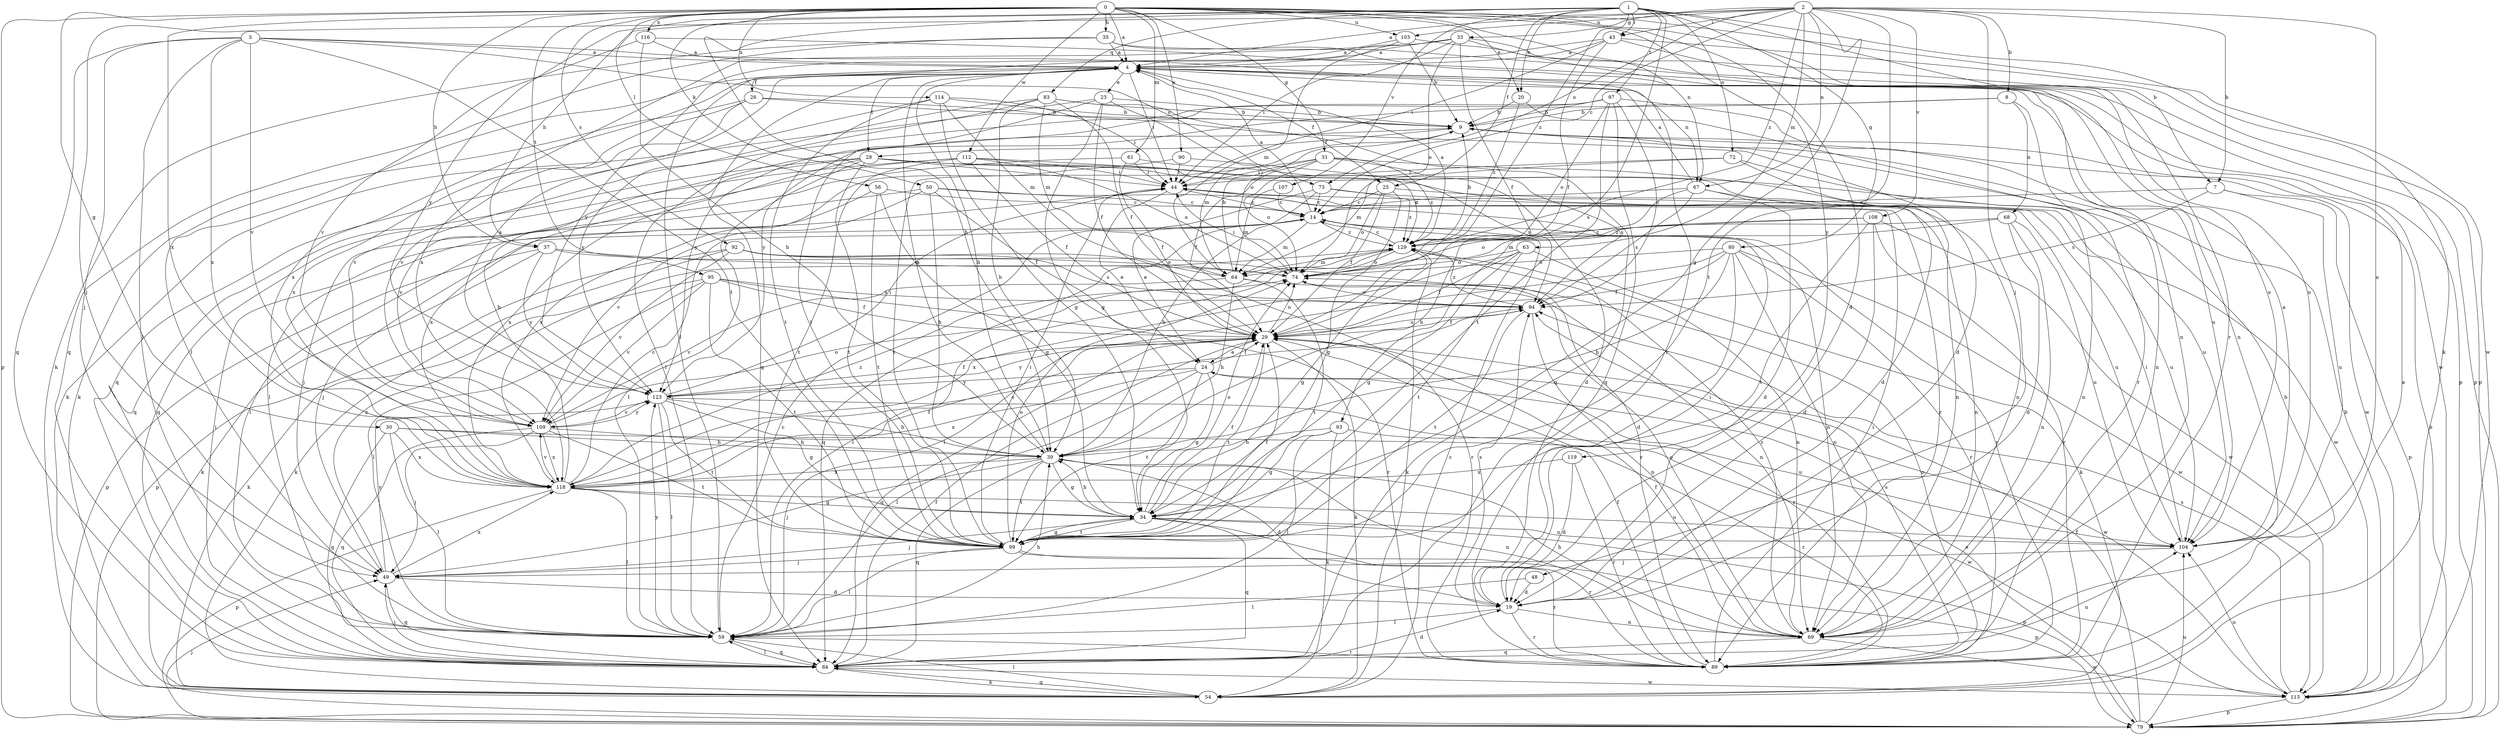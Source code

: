 strict digraph  {
0;
1;
2;
3;
4;
7;
8;
9;
14;
19;
20;
23;
24;
25;
26;
28;
29;
30;
31;
33;
34;
35;
37;
39;
43;
44;
48;
49;
50;
54;
56;
59;
61;
63;
64;
67;
68;
69;
72;
73;
74;
79;
80;
83;
84;
89;
90;
92;
93;
94;
95;
97;
99;
103;
104;
107;
108;
109;
112;
113;
114;
116;
118;
119;
123;
129;
0 -> 4  [label=a];
0 -> 19  [label=d];
0 -> 20  [label=e];
0 -> 30  [label=g];
0 -> 31  [label=g];
0 -> 35  [label=h];
0 -> 37  [label=h];
0 -> 50  [label=k];
0 -> 56  [label=l];
0 -> 61  [label=m];
0 -> 67  [label=n];
0 -> 79  [label=p];
0 -> 89  [label=r];
0 -> 90  [label=s];
0 -> 92  [label=s];
0 -> 95  [label=t];
0 -> 103  [label=u];
0 -> 112  [label=w];
0 -> 113  [label=w];
0 -> 114  [label=x];
0 -> 116  [label=x];
0 -> 118  [label=x];
0 -> 119  [label=y];
1 -> 7  [label=b];
1 -> 20  [label=e];
1 -> 25  [label=f];
1 -> 37  [label=h];
1 -> 39  [label=h];
1 -> 43  [label=i];
1 -> 54  [label=k];
1 -> 72  [label=o];
1 -> 80  [label=q];
1 -> 83  [label=q];
1 -> 93  [label=s];
1 -> 97  [label=t];
1 -> 107  [label=v];
1 -> 123  [label=y];
1 -> 129  [label=z];
2 -> 4  [label=a];
2 -> 7  [label=b];
2 -> 8  [label=b];
2 -> 14  [label=c];
2 -> 33  [label=g];
2 -> 34  [label=g];
2 -> 43  [label=i];
2 -> 48  [label=j];
2 -> 49  [label=j];
2 -> 63  [label=m];
2 -> 67  [label=n];
2 -> 73  [label=o];
2 -> 99  [label=t];
2 -> 103  [label=u];
2 -> 104  [label=u];
2 -> 108  [label=v];
2 -> 129  [label=z];
3 -> 4  [label=a];
3 -> 49  [label=j];
3 -> 59  [label=l];
3 -> 73  [label=o];
3 -> 84  [label=q];
3 -> 89  [label=r];
3 -> 99  [label=t];
3 -> 109  [label=v];
3 -> 118  [label=x];
4 -> 23  [label=e];
4 -> 25  [label=f];
4 -> 26  [label=f];
4 -> 28  [label=f];
4 -> 39  [label=h];
4 -> 44  [label=i];
4 -> 59  [label=l];
4 -> 67  [label=n];
4 -> 84  [label=q];
4 -> 118  [label=x];
7 -> 14  [label=c];
7 -> 79  [label=p];
7 -> 94  [label=s];
7 -> 104  [label=u];
8 -> 9  [label=b];
8 -> 68  [label=n];
8 -> 69  [label=n];
8 -> 123  [label=y];
9 -> 28  [label=f];
9 -> 64  [label=m];
9 -> 113  [label=w];
14 -> 4  [label=a];
14 -> 49  [label=j];
14 -> 64  [label=m];
14 -> 69  [label=n];
14 -> 84  [label=q];
14 -> 89  [label=r];
14 -> 129  [label=z];
19 -> 44  [label=i];
19 -> 59  [label=l];
19 -> 69  [label=n];
19 -> 89  [label=r];
19 -> 94  [label=s];
20 -> 9  [label=b];
20 -> 89  [label=r];
20 -> 129  [label=z];
23 -> 9  [label=b];
23 -> 29  [label=f];
23 -> 34  [label=g];
23 -> 54  [label=k];
23 -> 74  [label=o];
23 -> 99  [label=t];
24 -> 29  [label=f];
24 -> 34  [label=g];
24 -> 59  [label=l];
24 -> 99  [label=t];
24 -> 113  [label=w];
24 -> 118  [label=x];
24 -> 123  [label=y];
25 -> 14  [label=c];
25 -> 29  [label=f];
25 -> 34  [label=g];
25 -> 74  [label=o];
25 -> 113  [label=w];
26 -> 9  [label=b];
26 -> 19  [label=d];
26 -> 54  [label=k];
26 -> 109  [label=v];
26 -> 118  [label=x];
28 -> 44  [label=i];
28 -> 59  [label=l];
28 -> 69  [label=n];
28 -> 84  [label=q];
28 -> 89  [label=r];
28 -> 99  [label=t];
28 -> 104  [label=u];
28 -> 109  [label=v];
28 -> 118  [label=x];
29 -> 24  [label=e];
29 -> 54  [label=k];
29 -> 74  [label=o];
29 -> 84  [label=q];
29 -> 89  [label=r];
29 -> 94  [label=s];
29 -> 99  [label=t];
29 -> 123  [label=y];
30 -> 39  [label=h];
30 -> 59  [label=l];
30 -> 84  [label=q];
30 -> 113  [label=w];
30 -> 118  [label=x];
31 -> 29  [label=f];
31 -> 44  [label=i];
31 -> 69  [label=n];
31 -> 74  [label=o];
31 -> 94  [label=s];
31 -> 99  [label=t];
31 -> 129  [label=z];
33 -> 4  [label=a];
33 -> 29  [label=f];
33 -> 44  [label=i];
33 -> 69  [label=n];
33 -> 74  [label=o];
33 -> 79  [label=p];
33 -> 118  [label=x];
33 -> 123  [label=y];
34 -> 29  [label=f];
34 -> 39  [label=h];
34 -> 49  [label=j];
34 -> 74  [label=o];
34 -> 79  [label=p];
34 -> 84  [label=q];
34 -> 89  [label=r];
34 -> 99  [label=t];
34 -> 104  [label=u];
35 -> 4  [label=a];
35 -> 54  [label=k];
35 -> 69  [label=n];
35 -> 84  [label=q];
35 -> 113  [label=w];
37 -> 54  [label=k];
37 -> 74  [label=o];
37 -> 79  [label=p];
37 -> 89  [label=r];
37 -> 123  [label=y];
39 -> 4  [label=a];
39 -> 19  [label=d];
39 -> 34  [label=g];
39 -> 49  [label=j];
39 -> 69  [label=n];
39 -> 84  [label=q];
39 -> 99  [label=t];
39 -> 118  [label=x];
43 -> 4  [label=a];
43 -> 29  [label=f];
43 -> 44  [label=i];
43 -> 59  [label=l];
43 -> 79  [label=p];
43 -> 104  [label=u];
44 -> 14  [label=c];
44 -> 24  [label=e];
48 -> 19  [label=d];
48 -> 59  [label=l];
49 -> 19  [label=d];
49 -> 84  [label=q];
49 -> 118  [label=x];
49 -> 123  [label=y];
49 -> 129  [label=z];
50 -> 14  [label=c];
50 -> 29  [label=f];
50 -> 39  [label=h];
50 -> 49  [label=j];
50 -> 104  [label=u];
50 -> 109  [label=v];
54 -> 4  [label=a];
54 -> 14  [label=c];
54 -> 59  [label=l];
54 -> 84  [label=q];
56 -> 14  [label=c];
56 -> 34  [label=g];
56 -> 59  [label=l];
56 -> 99  [label=t];
59 -> 14  [label=c];
59 -> 39  [label=h];
59 -> 84  [label=q];
59 -> 89  [label=r];
59 -> 123  [label=y];
61 -> 29  [label=f];
61 -> 44  [label=i];
61 -> 59  [label=l];
61 -> 129  [label=z];
63 -> 29  [label=f];
63 -> 34  [label=g];
63 -> 54  [label=k];
63 -> 74  [label=o];
63 -> 99  [label=t];
63 -> 118  [label=x];
64 -> 9  [label=b];
64 -> 39  [label=h];
64 -> 69  [label=n];
64 -> 99  [label=t];
64 -> 109  [label=v];
67 -> 4  [label=a];
67 -> 14  [label=c];
67 -> 19  [label=d];
67 -> 39  [label=h];
67 -> 69  [label=n];
67 -> 94  [label=s];
68 -> 19  [label=d];
68 -> 64  [label=m];
68 -> 69  [label=n];
68 -> 104  [label=u];
68 -> 129  [label=z];
69 -> 29  [label=f];
69 -> 39  [label=h];
69 -> 74  [label=o];
69 -> 84  [label=q];
69 -> 113  [label=w];
69 -> 129  [label=z];
72 -> 19  [label=d];
72 -> 44  [label=i];
72 -> 64  [label=m];
72 -> 69  [label=n];
73 -> 14  [label=c];
73 -> 24  [label=e];
73 -> 39  [label=h];
73 -> 104  [label=u];
73 -> 129  [label=z];
74 -> 44  [label=i];
74 -> 94  [label=s];
79 -> 9  [label=b];
79 -> 24  [label=e];
79 -> 29  [label=f];
79 -> 49  [label=j];
79 -> 104  [label=u];
80 -> 19  [label=d];
80 -> 29  [label=f];
80 -> 39  [label=h];
80 -> 59  [label=l];
80 -> 69  [label=n];
80 -> 74  [label=o];
80 -> 89  [label=r];
80 -> 113  [label=w];
83 -> 9  [label=b];
83 -> 29  [label=f];
83 -> 39  [label=h];
83 -> 59  [label=l];
83 -> 64  [label=m];
83 -> 84  [label=q];
83 -> 123  [label=y];
84 -> 19  [label=d];
84 -> 29  [label=f];
84 -> 44  [label=i];
84 -> 49  [label=j];
84 -> 54  [label=k];
84 -> 59  [label=l];
84 -> 104  [label=u];
84 -> 113  [label=w];
89 -> 9  [label=b];
89 -> 29  [label=f];
89 -> 44  [label=i];
89 -> 74  [label=o];
89 -> 94  [label=s];
90 -> 44  [label=i];
90 -> 94  [label=s];
90 -> 118  [label=x];
92 -> 54  [label=k];
92 -> 74  [label=o];
92 -> 79  [label=p];
92 -> 89  [label=r];
92 -> 94  [label=s];
92 -> 109  [label=v];
93 -> 34  [label=g];
93 -> 39  [label=h];
93 -> 54  [label=k];
93 -> 59  [label=l];
93 -> 89  [label=r];
94 -> 29  [label=f];
94 -> 69  [label=n];
94 -> 99  [label=t];
94 -> 129  [label=z];
95 -> 29  [label=f];
95 -> 54  [label=k];
95 -> 59  [label=l];
95 -> 89  [label=r];
95 -> 94  [label=s];
95 -> 99  [label=t];
95 -> 109  [label=v];
97 -> 9  [label=b];
97 -> 74  [label=o];
97 -> 84  [label=q];
97 -> 94  [label=s];
97 -> 99  [label=t];
97 -> 104  [label=u];
97 -> 109  [label=v];
97 -> 123  [label=y];
99 -> 29  [label=f];
99 -> 34  [label=g];
99 -> 44  [label=i];
99 -> 49  [label=j];
99 -> 59  [label=l];
99 -> 74  [label=o];
99 -> 79  [label=p];
99 -> 89  [label=r];
103 -> 4  [label=a];
103 -> 9  [label=b];
103 -> 64  [label=m];
103 -> 79  [label=p];
104 -> 4  [label=a];
104 -> 44  [label=i];
104 -> 49  [label=j];
107 -> 14  [label=c];
107 -> 64  [label=m];
108 -> 19  [label=d];
108 -> 74  [label=o];
108 -> 89  [label=r];
108 -> 99  [label=t];
108 -> 113  [label=w];
108 -> 129  [label=z];
109 -> 39  [label=h];
109 -> 49  [label=j];
109 -> 74  [label=o];
109 -> 84  [label=q];
109 -> 99  [label=t];
109 -> 118  [label=x];
109 -> 123  [label=y];
112 -> 19  [label=d];
112 -> 29  [label=f];
112 -> 44  [label=i];
112 -> 74  [label=o];
112 -> 84  [label=q];
112 -> 99  [label=t];
112 -> 118  [label=x];
113 -> 9  [label=b];
113 -> 79  [label=p];
113 -> 94  [label=s];
113 -> 104  [label=u];
114 -> 9  [label=b];
114 -> 34  [label=g];
114 -> 44  [label=i];
114 -> 64  [label=m];
114 -> 84  [label=q];
114 -> 99  [label=t];
116 -> 4  [label=a];
116 -> 39  [label=h];
116 -> 104  [label=u];
116 -> 109  [label=v];
118 -> 9  [label=b];
118 -> 14  [label=c];
118 -> 29  [label=f];
118 -> 34  [label=g];
118 -> 59  [label=l];
118 -> 79  [label=p];
118 -> 94  [label=s];
118 -> 104  [label=u];
118 -> 109  [label=v];
118 -> 129  [label=z];
119 -> 19  [label=d];
119 -> 89  [label=r];
119 -> 118  [label=x];
123 -> 4  [label=a];
123 -> 29  [label=f];
123 -> 34  [label=g];
123 -> 39  [label=h];
123 -> 44  [label=i];
123 -> 59  [label=l];
123 -> 99  [label=t];
123 -> 104  [label=u];
123 -> 109  [label=v];
129 -> 4  [label=a];
129 -> 9  [label=b];
129 -> 14  [label=c];
129 -> 34  [label=g];
129 -> 54  [label=k];
129 -> 59  [label=l];
129 -> 64  [label=m];
129 -> 69  [label=n];
129 -> 74  [label=o];
}
